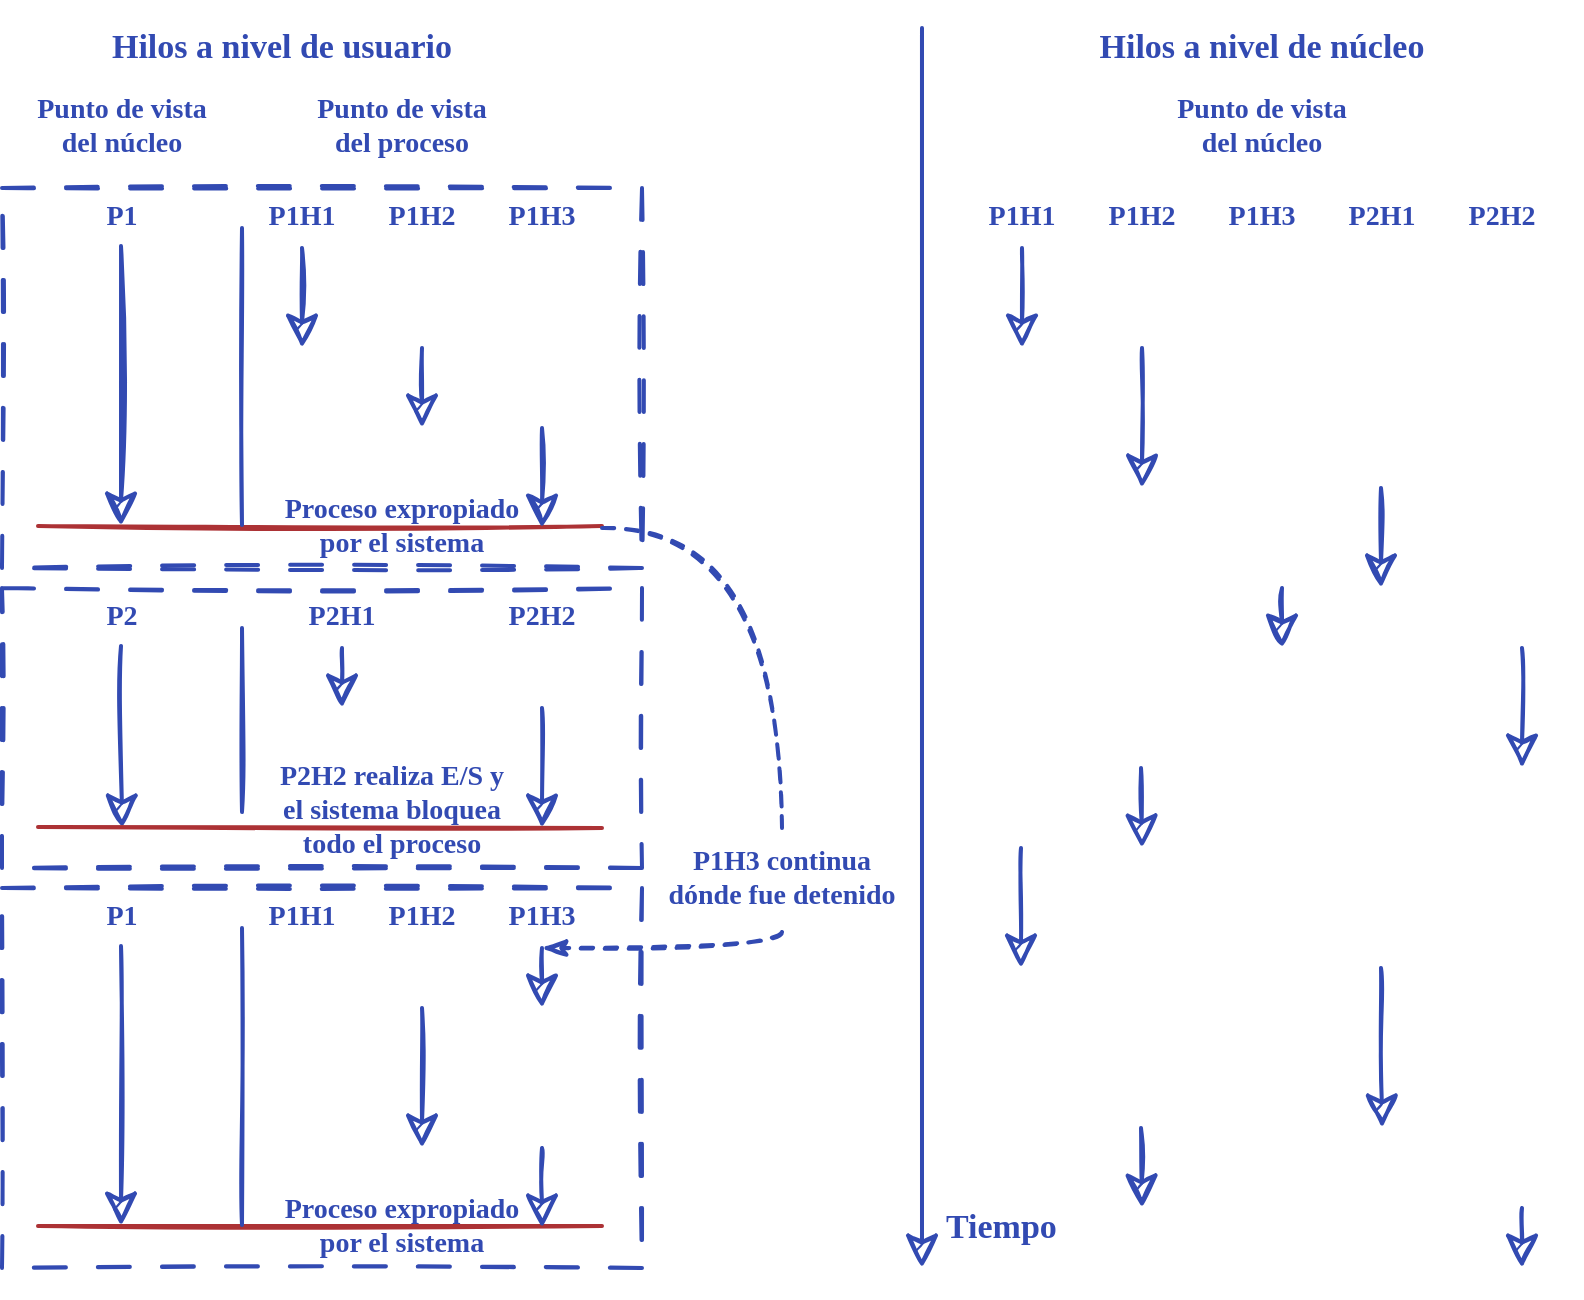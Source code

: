 <mxfile version="21.6.2" type="google">
  <diagram id="akEowiJKr_ScigKzrRVM" name="Page-1">
    <mxGraphModel grid="1" page="1" gridSize="10" guides="1" tooltips="1" connect="1" arrows="1" fold="1" pageScale="1" pageWidth="689" pageHeight="517" math="0" shadow="0">
      <root>
        <mxCell id="0" />
        <mxCell id="1" parent="0" />
        <mxCell id="b-sg9-25TqVUPD8dfT0T-1" value="" style="endArrow=classic;strokeWidth=2;fontFamily=Ink Free;fontSize=17;sketch=1;endSize=12;rounded=0;endFill=1;startSize=12;startArrow=none;startFill=0;strokeColor=#324AB2;fontColor=#324AB2;" edge="1" parent="1">
          <mxGeometry width="50" height="50" relative="1" as="geometry">
            <mxPoint x="1720" y="10" as="sourcePoint" />
            <mxPoint x="1720" y="630" as="targetPoint" />
          </mxGeometry>
        </mxCell>
        <mxCell id="b-sg9-25TqVUPD8dfT0T-2" value="Hilos a nivel de usuario" style="text;align=center;verticalAlign=middle;rounded=0;shadow=0;sketch=1;fontFamily=Ink Free;fontSize=17;fontStyle=1;flipV=0;flipH=1;fontColor=#324AB2;spacingBottom=5;" vertex="1" parent="1">
          <mxGeometry x="1260" width="280" height="40" as="geometry" />
        </mxCell>
        <mxCell id="b-sg9-25TqVUPD8dfT0T-3" value="Hilos a nivel de núcleo" style="text;align=center;verticalAlign=middle;rounded=0;shadow=0;sketch=1;fontFamily=Ink Free;fontSize=17;fontStyle=1;flipV=0;flipH=1;fontColor=#324AB2;spacingBottom=5;" vertex="1" parent="1">
          <mxGeometry x="1730" width="320" height="40" as="geometry" />
        </mxCell>
        <mxCell id="b-sg9-25TqVUPD8dfT0T-4" value="" style="rounded=0;shadow=0;sketch=1;strokeWidth=2;fillColor=none;fontFamily=Ink Free;fontSize=17;spacing=20;strokeColor=#324ab2;fontColor=#324ab2;fontStyle=1;labelBackgroundColor=none;dashed=1;dashPattern=8 8;spacingBottom=5;" vertex="1" parent="1">
          <mxGeometry x="1260" y="90" width="320" height="190" as="geometry" />
        </mxCell>
        <mxCell id="b-sg9-25TqVUPD8dfT0T-5" value="" style="rounded=0;shadow=0;sketch=1;strokeWidth=2;fillColor=none;fontFamily=Ink Free;fontSize=17;spacing=20;strokeColor=#324ab2;fontColor=#324ab2;fontStyle=1;labelBackgroundColor=none;dashed=1;dashPattern=8 8;spacingBottom=5;" vertex="1" parent="1">
          <mxGeometry x="1260" y="290" width="320" height="140" as="geometry" />
        </mxCell>
        <mxCell id="b-sg9-25TqVUPD8dfT0T-7" value="Punto de vista&#xa;del núcleo" style="text;align=center;verticalAlign=middle;rounded=0;shadow=0;sketch=1;fontFamily=Ink Free;fontSize=14;fontStyle=1;flipV=0;flipH=1;fontColor=#324AB2;spacingBottom=5;" vertex="1" parent="1">
          <mxGeometry x="1260" y="40" width="120" height="40" as="geometry" />
        </mxCell>
        <mxCell id="b-sg9-25TqVUPD8dfT0T-8" value="Punto de vista&#xa;del proceso" style="text;align=center;verticalAlign=middle;rounded=0;shadow=0;sketch=1;fontFamily=Ink Free;fontSize=14;fontStyle=1;flipV=0;flipH=1;fontColor=#324AB2;spacingBottom=5;" vertex="1" parent="1">
          <mxGeometry x="1380" y="40" width="160" height="40" as="geometry" />
        </mxCell>
        <mxCell id="b-sg9-25TqVUPD8dfT0T-9" value="" style="endArrow=classic;strokeWidth=2;fontFamily=Ink Free;fontSize=17;sketch=1;endSize=12;rounded=0;endFill=1;startSize=12;startArrow=none;startFill=0;strokeColor=#324AB2;fontColor=#324AB2;" edge="1" parent="1">
          <mxGeometry width="50" height="50" relative="1" as="geometry">
            <mxPoint x="1319.5" y="119" as="sourcePoint" />
            <mxPoint x="1319.5" y="259" as="targetPoint" />
          </mxGeometry>
        </mxCell>
        <mxCell id="b-sg9-25TqVUPD8dfT0T-10" value="P1" style="text;align=center;verticalAlign=middle;rounded=0;shadow=0;sketch=1;fontFamily=Ink Free;fontSize=14;fontStyle=1;flipV=0;flipH=1;fontColor=#324AB2;spacingBottom=5;" vertex="1" parent="1">
          <mxGeometry x="1260" y="90" width="120" height="30" as="geometry" />
        </mxCell>
        <mxCell id="b-sg9-25TqVUPD8dfT0T-11" value="" style="endArrow=none;strokeWidth=2;fontFamily=Ink Free;fontSize=17;sketch=1;endSize=12;rounded=0;endFill=0;startSize=12;startArrow=none;startFill=0;strokeColor=#AC3235;fontColor=#324AB2;" edge="1" parent="1">
          <mxGeometry width="50" height="50" relative="1" as="geometry">
            <mxPoint x="1278" y="259" as="sourcePoint" />
            <mxPoint x="1560" y="259" as="targetPoint" />
          </mxGeometry>
        </mxCell>
        <mxCell id="b-sg9-25TqVUPD8dfT0T-12" value="" style="endArrow=none;strokeWidth=2;fontFamily=Ink Free;fontSize=17;sketch=1;endSize=12;rounded=0;endFill=0;startSize=12;startArrow=none;startFill=0;strokeColor=#324AB2;fontColor=#324AB2;" edge="1" parent="1">
          <mxGeometry width="50" height="50" relative="1" as="geometry">
            <mxPoint x="1380" y="258.5" as="sourcePoint" />
            <mxPoint x="1380" y="110" as="targetPoint" />
          </mxGeometry>
        </mxCell>
        <mxCell id="b-sg9-25TqVUPD8dfT0T-14" value="P1H1" style="text;align=center;verticalAlign=middle;rounded=0;shadow=0;sketch=1;fontFamily=Ink Free;fontSize=14;fontStyle=1;flipV=0;flipH=1;fontColor=#324AB2;spacingBottom=5;" vertex="1" parent="1">
          <mxGeometry x="1380" y="90" width="60" height="30" as="geometry" />
        </mxCell>
        <mxCell id="b-sg9-25TqVUPD8dfT0T-15" value="P1H2" style="text;align=center;verticalAlign=middle;rounded=0;shadow=0;sketch=1;fontFamily=Ink Free;fontSize=14;fontStyle=1;flipV=0;flipH=1;fontColor=#324AB2;spacingBottom=5;" vertex="1" parent="1">
          <mxGeometry x="1440" y="90" width="60" height="30" as="geometry" />
        </mxCell>
        <mxCell id="b-sg9-25TqVUPD8dfT0T-16" value="P1H3" style="text;align=center;verticalAlign=middle;rounded=0;shadow=0;sketch=1;fontFamily=Ink Free;fontSize=14;fontStyle=1;flipV=0;flipH=1;fontColor=#324AB2;spacingBottom=5;" vertex="1" parent="1">
          <mxGeometry x="1500" y="90" width="60" height="30" as="geometry" />
        </mxCell>
        <mxCell id="b-sg9-25TqVUPD8dfT0T-17" value="" style="endArrow=classic;strokeWidth=2;fontFamily=Ink Free;fontSize=17;sketch=1;endSize=12;rounded=0;endFill=1;startSize=12;startArrow=none;startFill=0;strokeColor=#324AB2;fontColor=#324AB2;" edge="1" parent="1">
          <mxGeometry width="50" height="50" relative="1" as="geometry">
            <mxPoint x="1410" y="120" as="sourcePoint" />
            <mxPoint x="1410" y="170" as="targetPoint" />
          </mxGeometry>
        </mxCell>
        <mxCell id="b-sg9-25TqVUPD8dfT0T-18" value="" style="endArrow=classic;strokeWidth=2;fontFamily=Ink Free;fontSize=17;sketch=1;endSize=12;rounded=0;endFill=1;startSize=12;startArrow=none;startFill=0;strokeColor=#324AB2;fontColor=#324AB2;" edge="1" parent="1">
          <mxGeometry width="50" height="50" relative="1" as="geometry">
            <mxPoint x="1470" y="170" as="sourcePoint" />
            <mxPoint x="1470" y="210" as="targetPoint" />
          </mxGeometry>
        </mxCell>
        <mxCell id="b-sg9-25TqVUPD8dfT0T-20" value="" style="endArrow=classic;strokeWidth=2;fontFamily=Ink Free;fontSize=17;sketch=1;endSize=12;rounded=0;endFill=1;startSize=12;startArrow=none;startFill=0;strokeColor=#324AB2;fontColor=#324AB2;" edge="1" parent="1">
          <mxGeometry width="50" height="50" relative="1" as="geometry">
            <mxPoint x="1530" y="210" as="sourcePoint" />
            <mxPoint x="1530" y="260" as="targetPoint" />
          </mxGeometry>
        </mxCell>
        <mxCell id="b-sg9-25TqVUPD8dfT0T-21" value="Proceso expropiado&#xa;por el sistema" style="text;align=center;verticalAlign=middle;rounded=0;shadow=0;sketch=1;fontFamily=Ink Free;fontSize=14;fontStyle=1;flipV=0;flipH=1;fontColor=#324AB2;spacingBottom=5;" vertex="1" parent="1">
          <mxGeometry x="1385" y="240" width="150" height="40" as="geometry" />
        </mxCell>
        <mxCell id="ueQuo85q67C-gZUXGe5s-1" value="" style="endArrow=none;strokeWidth=2;fontFamily=Ink Free;fontSize=17;sketch=1;endSize=12;rounded=0;endFill=0;startSize=12;startArrow=none;startFill=0;strokeColor=#324AB2;fontColor=#324AB2;exitX=0;exitY=0.5;exitDx=0;exitDy=0;" edge="1" parent="1" source="ueQuo85q67C-gZUXGe5s-9">
          <mxGeometry width="50" height="50" relative="1" as="geometry">
            <mxPoint x="1380" y="458.5" as="sourcePoint" />
            <mxPoint x="1380" y="310" as="targetPoint" />
          </mxGeometry>
        </mxCell>
        <mxCell id="ueQuo85q67C-gZUXGe5s-3" value="P2" style="text;align=center;verticalAlign=middle;rounded=0;shadow=0;sketch=1;fontFamily=Ink Free;fontSize=14;fontStyle=1;flipV=0;flipH=1;fontColor=#324AB2;spacingBottom=5;" vertex="1" parent="1">
          <mxGeometry x="1260" y="290" width="120" height="30" as="geometry" />
        </mxCell>
        <mxCell id="ueQuo85q67C-gZUXGe5s-4" value="P2H1" style="text;align=center;verticalAlign=middle;rounded=0;shadow=0;sketch=1;fontFamily=Ink Free;fontSize=14;fontStyle=1;flipV=0;flipH=1;fontColor=#324AB2;spacingBottom=5;" vertex="1" parent="1">
          <mxGeometry x="1400" y="290" width="60" height="30" as="geometry" />
        </mxCell>
        <mxCell id="ueQuo85q67C-gZUXGe5s-5" value="P2H2" style="text;align=center;verticalAlign=middle;rounded=0;shadow=0;sketch=1;fontFamily=Ink Free;fontSize=14;fontStyle=1;flipV=0;flipH=1;fontColor=#324AB2;spacingBottom=5;" vertex="1" parent="1">
          <mxGeometry x="1500" y="290" width="60" height="30" as="geometry" />
        </mxCell>
        <mxCell id="ueQuo85q67C-gZUXGe5s-6" value="" style="endArrow=classic;strokeWidth=2;fontFamily=Ink Free;fontSize=17;sketch=1;endSize=12;rounded=0;endFill=1;startSize=12;startArrow=none;startFill=0;strokeColor=#324AB2;fontColor=#324AB2;" edge="1" parent="1">
          <mxGeometry width="50" height="50" relative="1" as="geometry">
            <mxPoint x="1430" y="320" as="sourcePoint" />
            <mxPoint x="1430" y="350" as="targetPoint" />
          </mxGeometry>
        </mxCell>
        <mxCell id="ueQuo85q67C-gZUXGe5s-7" value="" style="endArrow=classic;strokeWidth=2;fontFamily=Ink Free;fontSize=17;sketch=1;endSize=12;rounded=0;endFill=1;startSize=12;startArrow=none;startFill=0;strokeColor=#324AB2;fontColor=#324AB2;" edge="1" parent="1">
          <mxGeometry width="50" height="50" relative="1" as="geometry">
            <mxPoint x="1319.5" y="319" as="sourcePoint" />
            <mxPoint x="1320" y="410" as="targetPoint" />
          </mxGeometry>
        </mxCell>
        <mxCell id="ueQuo85q67C-gZUXGe5s-8" value="" style="endArrow=classic;strokeWidth=2;fontFamily=Ink Free;fontSize=17;sketch=1;endSize=12;rounded=0;endFill=1;startSize=12;startArrow=none;startFill=0;strokeColor=#324AB2;fontColor=#324AB2;" edge="1" parent="1">
          <mxGeometry width="50" height="50" relative="1" as="geometry">
            <mxPoint x="1530" y="350" as="sourcePoint" />
            <mxPoint x="1530" y="410" as="targetPoint" />
          </mxGeometry>
        </mxCell>
        <mxCell id="ueQuo85q67C-gZUXGe5s-15" value="" style="rounded=0;shadow=0;sketch=1;strokeWidth=2;fillColor=none;fontFamily=Ink Free;fontSize=17;spacing=20;strokeColor=#324ab2;fontColor=#324ab2;fontStyle=1;labelBackgroundColor=none;dashed=1;dashPattern=8 8;spacingBottom=5;" vertex="1" parent="1">
          <mxGeometry x="1260" y="440" width="320" height="190" as="geometry" />
        </mxCell>
        <mxCell id="ueQuo85q67C-gZUXGe5s-16" value="" style="endArrow=classic;strokeWidth=2;fontFamily=Ink Free;fontSize=17;sketch=1;endSize=12;rounded=0;endFill=1;startSize=12;startArrow=none;startFill=0;strokeColor=#324AB2;fontColor=#324AB2;" edge="1" parent="1">
          <mxGeometry width="50" height="50" relative="1" as="geometry">
            <mxPoint x="1319.5" y="469" as="sourcePoint" />
            <mxPoint x="1319.5" y="609" as="targetPoint" />
          </mxGeometry>
        </mxCell>
        <mxCell id="ueQuo85q67C-gZUXGe5s-17" value="P1" style="text;align=center;verticalAlign=middle;rounded=0;shadow=0;sketch=1;fontFamily=Ink Free;fontSize=14;fontStyle=1;flipV=0;flipH=1;fontColor=#324AB2;spacingBottom=5;" vertex="1" parent="1">
          <mxGeometry x="1260" y="440" width="120" height="30" as="geometry" />
        </mxCell>
        <mxCell id="ueQuo85q67C-gZUXGe5s-18" value="" style="endArrow=none;strokeWidth=2;fontFamily=Ink Free;fontSize=17;sketch=1;endSize=12;rounded=0;endFill=0;startSize=12;startArrow=none;startFill=0;strokeColor=#AC3235;fontColor=#324AB2;" edge="1" parent="1">
          <mxGeometry width="50" height="50" relative="1" as="geometry">
            <mxPoint x="1278" y="609" as="sourcePoint" />
            <mxPoint x="1560" y="609" as="targetPoint" />
          </mxGeometry>
        </mxCell>
        <mxCell id="ueQuo85q67C-gZUXGe5s-19" value="" style="endArrow=none;strokeWidth=2;fontFamily=Ink Free;fontSize=17;sketch=1;endSize=12;rounded=0;endFill=0;startSize=12;startArrow=none;startFill=0;strokeColor=#324AB2;fontColor=#324AB2;" edge="1" parent="1">
          <mxGeometry width="50" height="50" relative="1" as="geometry">
            <mxPoint x="1380" y="608.5" as="sourcePoint" />
            <mxPoint x="1380" y="460" as="targetPoint" />
          </mxGeometry>
        </mxCell>
        <mxCell id="ueQuo85q67C-gZUXGe5s-20" value="P1H1" style="text;align=center;verticalAlign=middle;rounded=0;shadow=0;sketch=1;fontFamily=Ink Free;fontSize=14;fontStyle=1;flipV=0;flipH=1;fontColor=#324AB2;spacingBottom=5;" vertex="1" parent="1">
          <mxGeometry x="1380" y="440" width="60" height="30" as="geometry" />
        </mxCell>
        <mxCell id="ueQuo85q67C-gZUXGe5s-21" value="P1H2" style="text;align=center;verticalAlign=middle;rounded=0;shadow=0;sketch=1;fontFamily=Ink Free;fontSize=14;fontStyle=1;flipV=0;flipH=1;fontColor=#324AB2;spacingBottom=5;" vertex="1" parent="1">
          <mxGeometry x="1440" y="440" width="60" height="30" as="geometry" />
        </mxCell>
        <mxCell id="ueQuo85q67C-gZUXGe5s-22" value="P1H3" style="text;align=center;verticalAlign=middle;rounded=0;shadow=0;sketch=1;fontFamily=Ink Free;fontSize=14;fontStyle=1;flipV=0;flipH=1;fontColor=#324AB2;spacingBottom=5;" vertex="1" parent="1">
          <mxGeometry x="1500" y="440" width="60" height="30" as="geometry" />
        </mxCell>
        <mxCell id="ueQuo85q67C-gZUXGe5s-24" value="" style="endArrow=classic;strokeWidth=2;fontFamily=Ink Free;fontSize=17;sketch=1;endSize=12;rounded=0;endFill=1;startSize=12;startArrow=none;startFill=0;strokeColor=#324AB2;fontColor=#324AB2;" edge="1" parent="1">
          <mxGeometry width="50" height="50" relative="1" as="geometry">
            <mxPoint x="1470" y="500" as="sourcePoint" />
            <mxPoint x="1470" y="570" as="targetPoint" />
          </mxGeometry>
        </mxCell>
        <mxCell id="ueQuo85q67C-gZUXGe5s-25" value="" style="endArrow=classic;strokeWidth=2;fontFamily=Ink Free;fontSize=17;sketch=1;endSize=12;rounded=0;endFill=1;startSize=12;startArrow=none;startFill=0;strokeColor=#324AB2;fontColor=#324AB2;exitX=0.5;exitY=1;exitDx=0;exitDy=0;" edge="1" parent="1" source="ueQuo85q67C-gZUXGe5s-22">
          <mxGeometry width="50" height="50" relative="1" as="geometry">
            <mxPoint x="1530" y="560" as="sourcePoint" />
            <mxPoint x="1530" y="500" as="targetPoint" />
          </mxGeometry>
        </mxCell>
        <mxCell id="ueQuo85q67C-gZUXGe5s-26" value="Proceso expropiado&#xa;por el sistema" style="text;align=center;verticalAlign=middle;rounded=0;shadow=0;sketch=1;fontFamily=Ink Free;fontSize=14;fontStyle=1;flipV=0;flipH=1;fontColor=#324AB2;spacingBottom=5;" vertex="1" parent="1">
          <mxGeometry x="1385" y="590" width="150" height="40" as="geometry" />
        </mxCell>
        <mxCell id="ueQuo85q67C-gZUXGe5s-27" value="" style="endArrow=classic;strokeWidth=2;fontFamily=Ink Free;fontSize=17;sketch=1;endSize=12;rounded=0;endFill=1;startSize=12;startArrow=none;startFill=0;strokeColor=#324AB2;fontColor=#324AB2;" edge="1" parent="1">
          <mxGeometry width="50" height="50" relative="1" as="geometry">
            <mxPoint x="1530" y="570" as="sourcePoint" />
            <mxPoint x="1530" y="610" as="targetPoint" />
          </mxGeometry>
        </mxCell>
        <mxCell id="ueQuo85q67C-gZUXGe5s-28" value="P1H1" style="text;align=center;verticalAlign=middle;rounded=0;shadow=0;sketch=1;fontFamily=Ink Free;fontSize=14;fontStyle=1;flipV=0;flipH=1;fontColor=#324AB2;spacingBottom=5;" vertex="1" parent="1">
          <mxGeometry x="1740" y="90" width="60" height="30" as="geometry" />
        </mxCell>
        <mxCell id="ueQuo85q67C-gZUXGe5s-29" value="P1H2" style="text;align=center;verticalAlign=middle;rounded=0;shadow=0;sketch=1;fontFamily=Ink Free;fontSize=14;fontStyle=1;flipV=0;flipH=1;fontColor=#324AB2;spacingBottom=5;" vertex="1" parent="1">
          <mxGeometry x="1800" y="90" width="60" height="30" as="geometry" />
        </mxCell>
        <mxCell id="ueQuo85q67C-gZUXGe5s-30" value="P1H3" style="text;align=center;verticalAlign=middle;rounded=0;shadow=0;sketch=1;fontFamily=Ink Free;fontSize=14;fontStyle=1;flipV=0;flipH=1;fontColor=#324AB2;spacingBottom=5;" vertex="1" parent="1">
          <mxGeometry x="1860" y="90" width="60" height="30" as="geometry" />
        </mxCell>
        <mxCell id="ueQuo85q67C-gZUXGe5s-31" value="" style="endArrow=classic;strokeWidth=2;fontFamily=Ink Free;fontSize=17;sketch=1;endSize=12;rounded=0;endFill=1;startSize=12;startArrow=none;startFill=0;strokeColor=#324AB2;fontColor=#324AB2;" edge="1" parent="1">
          <mxGeometry width="50" height="50" relative="1" as="geometry">
            <mxPoint x="1770" y="120" as="sourcePoint" />
            <mxPoint x="1770" y="170" as="targetPoint" />
          </mxGeometry>
        </mxCell>
        <mxCell id="ueQuo85q67C-gZUXGe5s-32" value="" style="endArrow=classic;strokeWidth=2;fontFamily=Ink Free;fontSize=17;sketch=1;endSize=12;rounded=0;endFill=1;startSize=12;startArrow=none;startFill=0;strokeColor=#324AB2;fontColor=#324AB2;" edge="1" parent="1">
          <mxGeometry width="50" height="50" relative="1" as="geometry">
            <mxPoint x="1830" y="170" as="sourcePoint" />
            <mxPoint x="1830" y="240" as="targetPoint" />
          </mxGeometry>
        </mxCell>
        <mxCell id="ueQuo85q67C-gZUXGe5s-34" value="" style="endArrow=classic;strokeWidth=2;fontFamily=Ink Free;fontSize=17;sketch=1;endSize=12;rounded=0;endFill=1;startSize=12;startArrow=none;startFill=0;strokeColor=#324AB2;fontColor=#324AB2;" edge="1" parent="1">
          <mxGeometry width="50" height="50" relative="1" as="geometry">
            <mxPoint x="1949.5" y="240" as="sourcePoint" />
            <mxPoint x="1949.5" y="290" as="targetPoint" />
          </mxGeometry>
        </mxCell>
        <mxCell id="ueQuo85q67C-gZUXGe5s-35" value="" style="endArrow=classic;strokeWidth=2;fontFamily=Ink Free;fontSize=17;sketch=1;endSize=12;rounded=0;endFill=1;startSize=12;startArrow=none;startFill=0;strokeColor=#324AB2;fontColor=#324AB2;" edge="1" parent="1">
          <mxGeometry width="50" height="50" relative="1" as="geometry">
            <mxPoint x="1829.5" y="380" as="sourcePoint" />
            <mxPoint x="1830" y="420" as="targetPoint" />
          </mxGeometry>
        </mxCell>
        <mxCell id="ueQuo85q67C-gZUXGe5s-36" value="" style="endArrow=classic;strokeWidth=2;fontFamily=Ink Free;fontSize=17;sketch=1;endSize=12;rounded=0;endFill=1;startSize=12;startArrow=none;startFill=0;strokeColor=#324AB2;fontColor=#324AB2;exitX=0.5;exitY=1;exitDx=0;exitDy=0;" edge="1" parent="1">
          <mxGeometry width="50" height="50" relative="1" as="geometry">
            <mxPoint x="1769.5" y="420" as="sourcePoint" />
            <mxPoint x="1769.5" y="480" as="targetPoint" />
          </mxGeometry>
        </mxCell>
        <mxCell id="ueQuo85q67C-gZUXGe5s-37" value="" style="endArrow=classic;strokeWidth=2;fontFamily=Ink Free;fontSize=17;sketch=1;endSize=12;rounded=0;endFill=1;startSize=12;startArrow=none;startFill=0;strokeColor=#324AB2;fontColor=#324AB2;" edge="1" parent="1">
          <mxGeometry width="50" height="50" relative="1" as="geometry">
            <mxPoint x="1949.5" y="480" as="sourcePoint" />
            <mxPoint x="1950" y="560" as="targetPoint" />
          </mxGeometry>
        </mxCell>
        <mxCell id="ueQuo85q67C-gZUXGe5s-38" value="P2H1" style="text;align=center;verticalAlign=middle;rounded=0;shadow=0;sketch=1;fontFamily=Ink Free;fontSize=14;fontStyle=1;flipV=0;flipH=1;fontColor=#324AB2;spacingBottom=5;" vertex="1" parent="1">
          <mxGeometry x="1920" y="90" width="60" height="30" as="geometry" />
        </mxCell>
        <mxCell id="ueQuo85q67C-gZUXGe5s-39" value="P2H2" style="text;align=center;verticalAlign=middle;rounded=0;shadow=0;sketch=1;fontFamily=Ink Free;fontSize=14;fontStyle=1;flipV=0;flipH=1;fontColor=#324AB2;spacingBottom=5;" vertex="1" parent="1">
          <mxGeometry x="1980" y="90" width="60" height="30" as="geometry" />
        </mxCell>
        <mxCell id="ueQuo85q67C-gZUXGe5s-40" value="" style="endArrow=classic;strokeWidth=2;fontFamily=Ink Free;fontSize=17;sketch=1;endSize=12;rounded=0;endFill=1;startSize=12;startArrow=none;startFill=0;strokeColor=#324AB2;fontColor=#324AB2;" edge="1" parent="1">
          <mxGeometry width="50" height="50" relative="1" as="geometry">
            <mxPoint x="1900" y="290" as="sourcePoint" />
            <mxPoint x="1900" y="320" as="targetPoint" />
          </mxGeometry>
        </mxCell>
        <mxCell id="ueQuo85q67C-gZUXGe5s-41" value="" style="endArrow=classic;strokeWidth=2;fontFamily=Ink Free;fontSize=17;sketch=1;endSize=12;rounded=0;endFill=1;startSize=12;startArrow=none;startFill=0;strokeColor=#324AB2;fontColor=#324AB2;" edge="1" parent="1">
          <mxGeometry width="50" height="50" relative="1" as="geometry">
            <mxPoint x="2020" y="320" as="sourcePoint" />
            <mxPoint x="2020" y="380" as="targetPoint" />
          </mxGeometry>
        </mxCell>
        <mxCell id="ueQuo85q67C-gZUXGe5s-42" value="" style="endArrow=classic;strokeWidth=2;fontFamily=Ink Free;fontSize=17;sketch=1;endSize=12;rounded=0;endFill=1;startSize=12;startArrow=none;startFill=0;strokeColor=#324AB2;fontColor=#324AB2;" edge="1" parent="1">
          <mxGeometry width="50" height="50" relative="1" as="geometry">
            <mxPoint x="1829.5" y="560" as="sourcePoint" />
            <mxPoint x="1830" y="600" as="targetPoint" />
          </mxGeometry>
        </mxCell>
        <mxCell id="ueQuo85q67C-gZUXGe5s-43" value="" style="endArrow=classic;strokeWidth=2;fontFamily=Ink Free;fontSize=17;sketch=1;endSize=12;rounded=0;endFill=1;startSize=12;startArrow=none;startFill=0;strokeColor=#324AB2;fontColor=#324AB2;" edge="1" parent="1">
          <mxGeometry width="50" height="50" relative="1" as="geometry">
            <mxPoint x="2020" y="600" as="sourcePoint" />
            <mxPoint x="2020" y="630" as="targetPoint" />
          </mxGeometry>
        </mxCell>
        <mxCell id="ueQuo85q67C-gZUXGe5s-44" value="Punto de vista&#xa;del núcleo" style="text;align=center;verticalAlign=middle;rounded=0;shadow=0;sketch=1;fontFamily=Ink Free;fontSize=14;fontStyle=1;flipV=0;flipH=1;fontColor=#324AB2;spacingBottom=5;" vertex="1" parent="1">
          <mxGeometry x="1830" y="40" width="120" height="40" as="geometry" />
        </mxCell>
        <mxCell id="ueQuo85q67C-gZUXGe5s-45" value="" style="endArrow=none;strokeWidth=2;fontFamily=Ink Free;fontSize=17;sketch=1;endSize=12;rounded=0;endFill=0;startSize=12;startArrow=none;startFill=0;strokeColor=#AC3235;fontColor=#324AB2;" edge="1" parent="1">
          <mxGeometry width="50" height="50" relative="1" as="geometry">
            <mxPoint x="1278" y="409.5" as="sourcePoint" />
            <mxPoint x="1560" y="410" as="targetPoint" />
          </mxGeometry>
        </mxCell>
        <mxCell id="ueQuo85q67C-gZUXGe5s-9" value="P2H2 realiza E/S y &#xa;el sistema bloquea&#xa;todo el proceso" style="text;align=center;verticalAlign=middle;rounded=0;shadow=0;sketch=1;fontFamily=Ink Free;fontSize=14;fontStyle=1;flipV=0;flipH=1;fontColor=#324AB2;spacingBottom=5;" vertex="1" parent="1">
          <mxGeometry x="1380" y="376" width="150" height="52" as="geometry" />
        </mxCell>
        <mxCell id="ueQuo85q67C-gZUXGe5s-48" value="Tiempo" style="text;align=left;verticalAlign=middle;rounded=0;shadow=0;sketch=1;fontFamily=Ink Free;fontSize=17;fontStyle=1;flipV=0;flipH=1;fontColor=#324AB2;spacingBottom=5;" vertex="1" parent="1">
          <mxGeometry x="1730" y="590" width="100" height="40" as="geometry" />
        </mxCell>
        <mxCell id="ueQuo85q67C-gZUXGe5s-49" value="P1H3 continua&#xa;dónde fue detenido" style="text;align=center;verticalAlign=middle;rounded=0;shadow=0;sketch=1;fontFamily=Ink Free;fontSize=14;fontStyle=1;flipV=0;flipH=1;fontColor=#324AB2;spacingBottom=5;" vertex="1" parent="1">
          <mxGeometry x="1580" y="410" width="140" height="52" as="geometry" />
        </mxCell>
        <mxCell id="ueQuo85q67C-gZUXGe5s-50" value="" style="endArrow=none;strokeWidth=2;fontFamily=Ink Free;fontSize=17;sketch=1;endSize=12;rounded=0;endFill=0;startSize=12;startArrow=none;startFill=0;strokeColor=#324AB2;fontColor=#324AB2;edgeStyle=orthogonalEdgeStyle;curved=1;dashed=1;" edge="1" parent="1" target="ueQuo85q67C-gZUXGe5s-49">
          <mxGeometry width="50" height="50" relative="1" as="geometry">
            <mxPoint x="1560" y="260" as="sourcePoint" />
            <mxPoint x="1640" y="290" as="targetPoint" />
          </mxGeometry>
        </mxCell>
        <mxCell id="ueQuo85q67C-gZUXGe5s-51" value="" style="endArrow=classicThin;strokeWidth=2;fontFamily=Ink Free;fontSize=17;sketch=1;endSize=8;rounded=0;endFill=1;startSize=12;startArrow=none;startFill=0;strokeColor=#324AB2;fontColor=#324AB2;edgeStyle=orthogonalEdgeStyle;curved=1;dashed=1;exitX=0.5;exitY=1;exitDx=0;exitDy=0;" edge="1" parent="1" source="ueQuo85q67C-gZUXGe5s-49">
          <mxGeometry width="50" height="50" relative="1" as="geometry">
            <mxPoint x="1620" y="490" as="sourcePoint" />
            <mxPoint x="1530" y="470" as="targetPoint" />
            <Array as="points">
              <mxPoint x="1650" y="470" />
            </Array>
          </mxGeometry>
        </mxCell>
      </root>
    </mxGraphModel>
  </diagram>
</mxfile>

